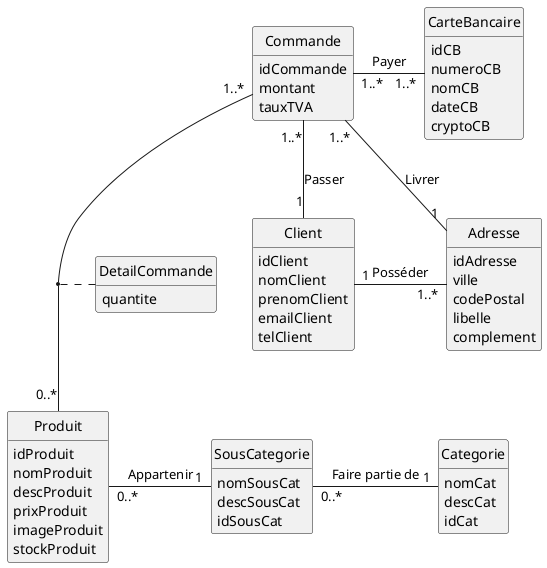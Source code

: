 @startuml
class Produit{
idProduit
nomProduit
descProduit
prixProduit
imageProduit
stockProduit
}
class Categorie{
nomCat
descCat
idCat
}
class SousCategorie{
nomSousCat
descSousCat
idSousCat
}
class DetailCommande{
quantite
}
class Commande{
idCommande
montant
tauxTVA
}
class Client{
idClient
nomClient
prenomClient
emailClient
telClient
}
class Adresse{
idAdresse
ville
codePostal
libelle
complement
}
class CarteBancaire{
idCB
numeroCB
nomCB
dateCB
cryptoCB
}

Produit "0..*" - "1" SousCategorie : Appartenir
SousCategorie "0..*" - "1" Categorie : Faire partie de
Commande "1..*" -- "0..*" Produit
(Commande, Produit) .. DetailCommande
Commande "1..*" -- "1" Client : Passer
Client "1" - "1..*" Adresse : Posséder
Commande "1..*" - "1..*" CarteBancaire : Payer
Commande "1..*" -- "1" Adresse : Livrer

hide empty methods
hide circle
@enduml